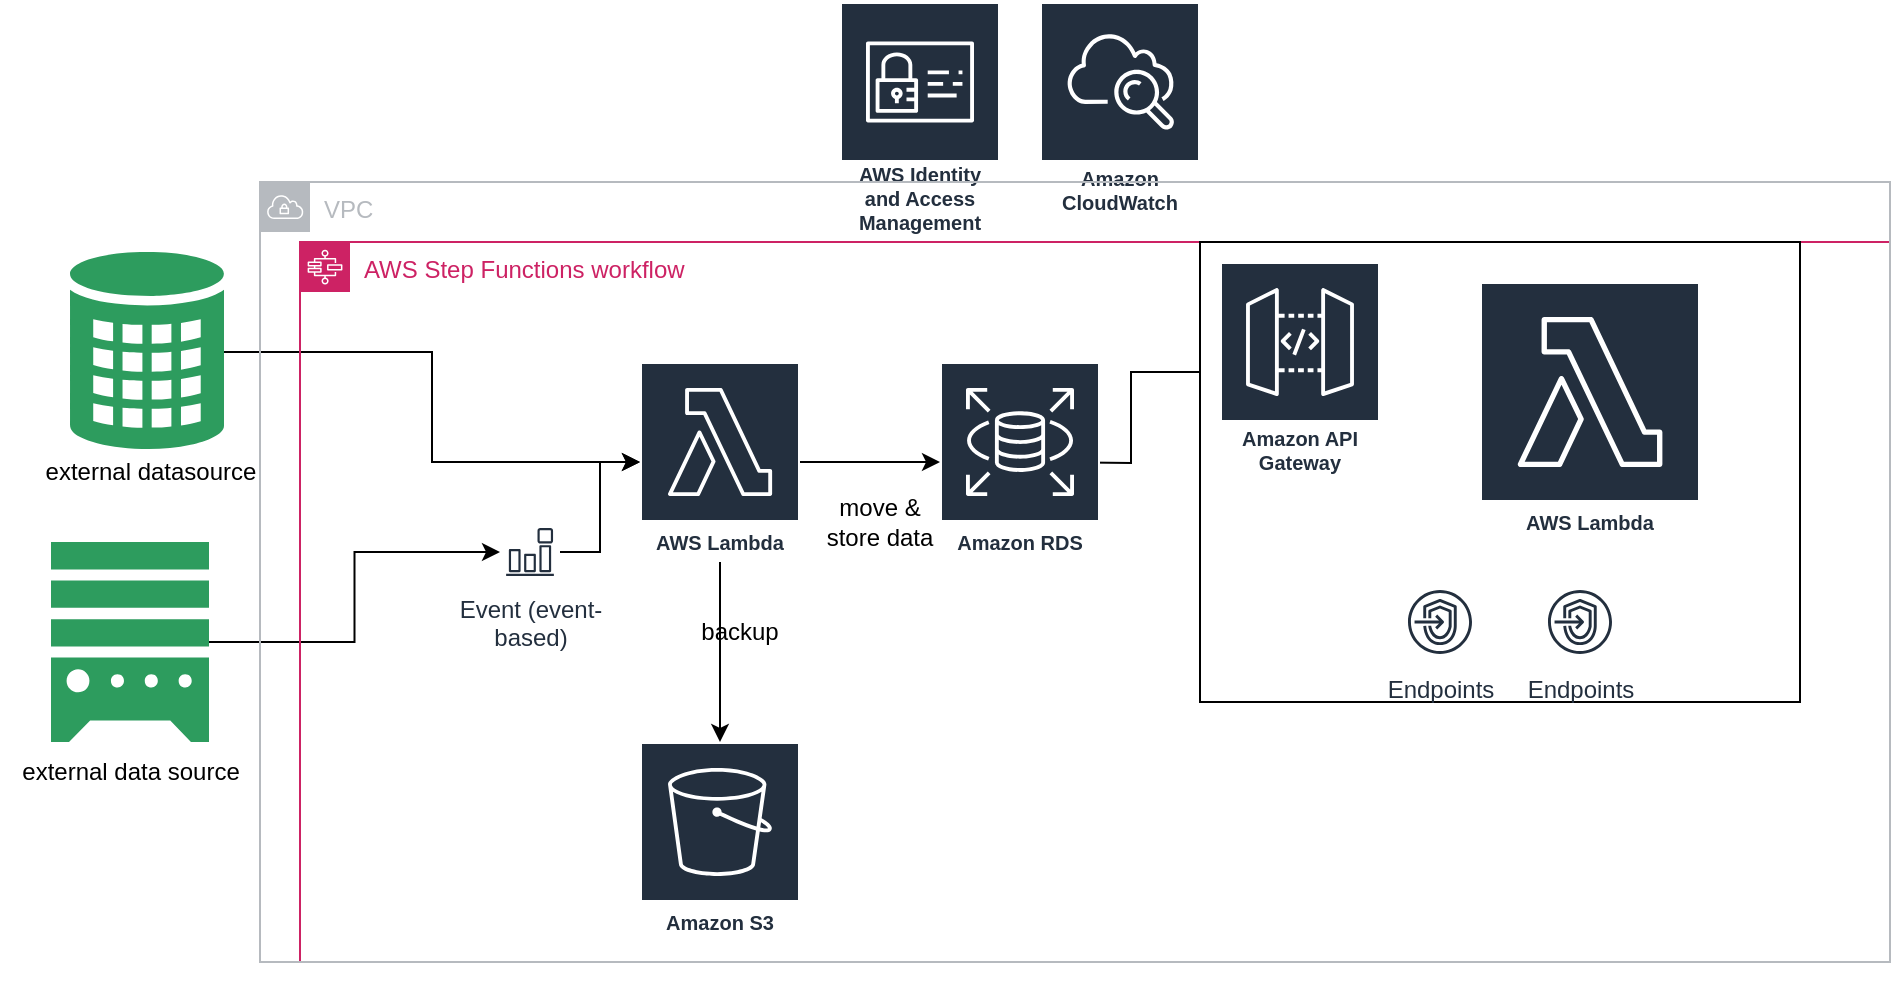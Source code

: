 <mxfile version="21.6.5" type="device">
  <diagram name="Page-1" id="kNhSwq7wsO6J637tmKPx">
    <mxGraphModel dx="2646" dy="825" grid="1" gridSize="10" guides="1" tooltips="1" connect="1" arrows="1" fold="1" page="1" pageScale="1" pageWidth="827" pageHeight="1169" math="0" shadow="0">
      <root>
        <mxCell id="0" />
        <mxCell id="1" parent="0" />
        <mxCell id="TtMKmNu47GIyOLjUPErS-3" value="AWS Identity and Access Management" style="sketch=0;outlineConnect=0;fontColor=#232F3E;gradientColor=none;strokeColor=#ffffff;fillColor=#232F3E;dashed=0;verticalLabelPosition=middle;verticalAlign=bottom;align=center;html=1;whiteSpace=wrap;fontSize=10;fontStyle=1;spacing=3;shape=mxgraph.aws4.productIcon;prIcon=mxgraph.aws4.identity_and_access_management;" parent="1" vertex="1">
          <mxGeometry x="220" y="460" width="80" height="120" as="geometry" />
        </mxCell>
        <mxCell id="TtMKmNu47GIyOLjUPErS-8" value="Amazon CloudWatch" style="sketch=0;outlineConnect=0;fontColor=#232F3E;gradientColor=none;strokeColor=#ffffff;fillColor=#232F3E;dashed=0;verticalLabelPosition=middle;verticalAlign=bottom;align=center;html=1;whiteSpace=wrap;fontSize=10;fontStyle=1;spacing=3;shape=mxgraph.aws4.productIcon;prIcon=mxgraph.aws4.cloudwatch;" parent="1" vertex="1">
          <mxGeometry x="320" y="460" width="80" height="110" as="geometry" />
        </mxCell>
        <mxCell id="TtMKmNu47GIyOLjUPErS-28" style="edgeStyle=orthogonalEdgeStyle;rounded=0;orthogonalLoop=1;jettySize=auto;html=1;" parent="1" source="TtMKmNu47GIyOLjUPErS-21" target="TtMKmNu47GIyOLjUPErS-2" edge="1">
          <mxGeometry relative="1" as="geometry">
            <mxPoint x="280" y="740" as="sourcePoint" />
            <Array as="points">
              <mxPoint x="160" y="840" />
            </Array>
          </mxGeometry>
        </mxCell>
        <mxCell id="TtMKmNu47GIyOLjUPErS-29" style="edgeStyle=orthogonalEdgeStyle;rounded=0;orthogonalLoop=1;jettySize=auto;html=1;" parent="1" target="TtMKmNu47GIyOLjUPErS-5" edge="1">
          <mxGeometry relative="1" as="geometry">
            <mxPoint x="320" y="690" as="sourcePoint" />
            <mxPoint x="360" y="690" as="targetPoint" />
          </mxGeometry>
        </mxCell>
        <mxCell id="TtMKmNu47GIyOLjUPErS-19" value="" style="group" parent="1" vertex="1" connectable="0">
          <mxGeometry x="-200" y="730" width="130" height="130" as="geometry" />
        </mxCell>
        <mxCell id="TtMKmNu47GIyOLjUPErS-17" value="" style="sketch=0;html=1;aspect=fixed;strokeColor=none;shadow=0;align=center;fillColor=#2D9C5E;verticalAlign=top;labelPosition=center;verticalLabelPosition=bottom;shape=mxgraph.gcp2.external_data_resource" parent="TtMKmNu47GIyOLjUPErS-19" vertex="1">
          <mxGeometry x="25.5" width="79" height="100" as="geometry" />
        </mxCell>
        <mxCell id="TtMKmNu47GIyOLjUPErS-18" value="external data source" style="text;html=1;align=center;verticalAlign=middle;resizable=0;points=[];autosize=1;strokeColor=none;fillColor=none;" parent="TtMKmNu47GIyOLjUPErS-19" vertex="1">
          <mxGeometry y="100" width="130" height="30" as="geometry" />
        </mxCell>
        <mxCell id="TtMKmNu47GIyOLjUPErS-20" value="" style="group" parent="1" vertex="1" connectable="0">
          <mxGeometry x="-190" y="585" width="130" height="125" as="geometry" />
        </mxCell>
        <mxCell id="TtMKmNu47GIyOLjUPErS-13" value="" style="sketch=0;html=1;aspect=fixed;strokeColor=none;shadow=0;align=center;fillColor=#2D9C5E;verticalAlign=top;labelPosition=center;verticalLabelPosition=bottom;shape=mxgraph.gcp2.external_data_center" parent="TtMKmNu47GIyOLjUPErS-20" vertex="1">
          <mxGeometry x="25" width="77" height="100" as="geometry" />
        </mxCell>
        <mxCell id="TtMKmNu47GIyOLjUPErS-14" value="external datasource&lt;br&gt;" style="text;html=1;align=center;verticalAlign=middle;resizable=0;points=[];autosize=1;strokeColor=none;fillColor=none;" parent="TtMKmNu47GIyOLjUPErS-20" vertex="1">
          <mxGeometry y="95" width="130" height="30" as="geometry" />
        </mxCell>
        <mxCell id="TtMKmNu47GIyOLjUPErS-27" style="edgeStyle=orthogonalEdgeStyle;rounded=0;orthogonalLoop=1;jettySize=auto;html=1;" parent="1" source="TtMKmNu47GIyOLjUPErS-21" edge="1">
          <mxGeometry relative="1" as="geometry">
            <mxPoint x="270" y="690" as="targetPoint" />
          </mxGeometry>
        </mxCell>
        <mxCell id="TtMKmNu47GIyOLjUPErS-21" value="AWS Lambda" style="sketch=0;outlineConnect=0;fontColor=#232F3E;gradientColor=none;strokeColor=#ffffff;fillColor=#232F3E;dashed=0;verticalLabelPosition=middle;verticalAlign=bottom;align=center;html=1;whiteSpace=wrap;fontSize=10;fontStyle=1;spacing=3;shape=mxgraph.aws4.productIcon;prIcon=mxgraph.aws4.lambda;" parent="1" vertex="1">
          <mxGeometry x="120" y="640" width="80" height="100" as="geometry" />
        </mxCell>
        <mxCell id="TtMKmNu47GIyOLjUPErS-23" style="edgeStyle=orthogonalEdgeStyle;rounded=0;orthogonalLoop=1;jettySize=auto;html=1;" parent="1" source="TtMKmNu47GIyOLjUPErS-13" target="TtMKmNu47GIyOLjUPErS-21" edge="1">
          <mxGeometry relative="1" as="geometry" />
        </mxCell>
        <mxCell id="TtMKmNu47GIyOLjUPErS-24" style="edgeStyle=orthogonalEdgeStyle;rounded=0;orthogonalLoop=1;jettySize=auto;html=1;" parent="1" source="Ivw6Amlph15xoAW9FYOj-2" target="TtMKmNu47GIyOLjUPErS-21" edge="1">
          <mxGeometry relative="1" as="geometry" />
        </mxCell>
        <mxCell id="Ivw6Amlph15xoAW9FYOj-3" value="" style="edgeStyle=orthogonalEdgeStyle;rounded=0;orthogonalLoop=1;jettySize=auto;html=1;" edge="1" parent="1" source="TtMKmNu47GIyOLjUPErS-17" target="Ivw6Amlph15xoAW9FYOj-2">
          <mxGeometry relative="1" as="geometry">
            <mxPoint x="25" y="760" as="sourcePoint" />
            <mxPoint x="120" y="690" as="targetPoint" />
          </mxGeometry>
        </mxCell>
        <mxCell id="Ivw6Amlph15xoAW9FYOj-2" value="Event (event-&#xa;based)" style="sketch=0;outlineConnect=0;fontColor=#232F3E;gradientColor=none;strokeColor=#232F3E;fillColor=#ffffff;dashed=0;verticalLabelPosition=bottom;verticalAlign=top;align=center;html=1;fontSize=12;fontStyle=0;aspect=fixed;shape=mxgraph.aws4.resourceIcon;resIcon=mxgraph.aws4.event_event_based;" vertex="1" parent="1">
          <mxGeometry x="50" y="720" width="30" height="30" as="geometry" />
        </mxCell>
        <mxCell id="Ivw6Amlph15xoAW9FYOj-11" value="AWS Step Functions workflow" style="points=[[0,0],[0.25,0],[0.5,0],[0.75,0],[1,0],[1,0.25],[1,0.5],[1,0.75],[1,1],[0.75,1],[0.5,1],[0.25,1],[0,1],[0,0.75],[0,0.5],[0,0.25]];outlineConnect=0;gradientColor=none;html=1;whiteSpace=wrap;fontSize=12;fontStyle=0;container=1;pointerEvents=0;collapsible=0;recursiveResize=0;shape=mxgraph.aws4.group;grIcon=mxgraph.aws4.group_aws_step_functions_workflow;strokeColor=#CD2264;fillColor=none;verticalAlign=top;align=left;spacingLeft=30;fontColor=#CD2264;dashed=0;" vertex="1" parent="1">
          <mxGeometry x="-50" y="580" width="795" height="360" as="geometry" />
        </mxCell>
        <mxCell id="Ivw6Amlph15xoAW9FYOj-13" value="" style="rounded=0;whiteSpace=wrap;html=1;" vertex="1" parent="Ivw6Amlph15xoAW9FYOj-11">
          <mxGeometry x="450" width="300" height="230" as="geometry" />
        </mxCell>
        <mxCell id="TtMKmNu47GIyOLjUPErS-6" value="Endpoints" style="sketch=0;outlineConnect=0;fontColor=#232F3E;gradientColor=none;strokeColor=#232F3E;fillColor=#ffffff;dashed=0;verticalLabelPosition=bottom;verticalAlign=top;align=center;html=1;fontSize=12;fontStyle=0;aspect=fixed;shape=mxgraph.aws4.resourceIcon;resIcon=mxgraph.aws4.endpoints;" parent="Ivw6Amlph15xoAW9FYOj-11" vertex="1">
          <mxGeometry x="620" y="170" width="40" height="40" as="geometry" />
        </mxCell>
        <mxCell id="Ivw6Amlph15xoAW9FYOj-12" value="AWS Lambda" style="sketch=0;outlineConnect=0;fontColor=#232F3E;gradientColor=none;strokeColor=#ffffff;fillColor=#232F3E;dashed=0;verticalLabelPosition=middle;verticalAlign=bottom;align=center;html=1;whiteSpace=wrap;fontSize=10;fontStyle=1;spacing=3;shape=mxgraph.aws4.productIcon;prIcon=mxgraph.aws4.lambda;" vertex="1" parent="Ivw6Amlph15xoAW9FYOj-11">
          <mxGeometry x="590" y="20" width="110" height="130" as="geometry" />
        </mxCell>
        <mxCell id="TtMKmNu47GIyOLjUPErS-5" value="Amazon API Gateway" style="sketch=0;outlineConnect=0;fontColor=#232F3E;gradientColor=none;strokeColor=#ffffff;fillColor=#232F3E;dashed=0;verticalLabelPosition=middle;verticalAlign=bottom;align=center;html=1;whiteSpace=wrap;fontSize=10;fontStyle=1;spacing=3;shape=mxgraph.aws4.productIcon;prIcon=mxgraph.aws4.api_gateway;" parent="Ivw6Amlph15xoAW9FYOj-11" vertex="1">
          <mxGeometry x="460" y="10" width="80" height="110" as="geometry" />
        </mxCell>
        <mxCell id="TtMKmNu47GIyOLjUPErS-7" value="Endpoints" style="sketch=0;outlineConnect=0;fontColor=#232F3E;gradientColor=none;strokeColor=#232F3E;fillColor=#ffffff;dashed=0;verticalLabelPosition=bottom;verticalAlign=top;align=center;html=1;fontSize=12;fontStyle=0;aspect=fixed;shape=mxgraph.aws4.resourceIcon;resIcon=mxgraph.aws4.endpoints;" parent="Ivw6Amlph15xoAW9FYOj-11" vertex="1">
          <mxGeometry x="550" y="170" width="40" height="40" as="geometry" />
        </mxCell>
        <mxCell id="TtMKmNu47GIyOLjUPErS-2" value="Amazon S3" style="sketch=0;outlineConnect=0;fontColor=#232F3E;gradientColor=none;strokeColor=#ffffff;fillColor=#232F3E;dashed=0;verticalLabelPosition=middle;verticalAlign=bottom;align=center;html=1;whiteSpace=wrap;fontSize=10;fontStyle=1;spacing=3;shape=mxgraph.aws4.productIcon;prIcon=mxgraph.aws4.s3;" parent="Ivw6Amlph15xoAW9FYOj-11" vertex="1">
          <mxGeometry x="170" y="250" width="80" height="100" as="geometry" />
        </mxCell>
        <mxCell id="Ivw6Amlph15xoAW9FYOj-4" value="backup" style="text;html=1;strokeColor=none;fillColor=none;align=center;verticalAlign=middle;whiteSpace=wrap;rounded=0;" vertex="1" parent="Ivw6Amlph15xoAW9FYOj-11">
          <mxGeometry x="190" y="180" width="60" height="30" as="geometry" />
        </mxCell>
        <mxCell id="Ivw6Amlph15xoAW9FYOj-17" value="Amazon RDS" style="sketch=0;outlineConnect=0;fontColor=#232F3E;gradientColor=none;strokeColor=#ffffff;fillColor=#232F3E;dashed=0;verticalLabelPosition=middle;verticalAlign=bottom;align=center;html=1;whiteSpace=wrap;fontSize=10;fontStyle=1;spacing=3;shape=mxgraph.aws4.productIcon;prIcon=mxgraph.aws4.rds;" vertex="1" parent="Ivw6Amlph15xoAW9FYOj-11">
          <mxGeometry x="320" y="60" width="80" height="100" as="geometry" />
        </mxCell>
        <mxCell id="TtMKmNu47GIyOLjUPErS-10" value="VPC" style="sketch=0;outlineConnect=0;gradientColor=none;html=1;whiteSpace=wrap;fontSize=12;fontStyle=0;shape=mxgraph.aws4.group;grIcon=mxgraph.aws4.group_vpc;strokeColor=#B6BABF;fillColor=none;verticalAlign=top;align=left;spacingLeft=30;fontColor=#B6BABF;dashed=0;movable=1;resizable=1;rotatable=1;deletable=1;editable=1;locked=0;connectable=1;" parent="Ivw6Amlph15xoAW9FYOj-11" vertex="1">
          <mxGeometry x="-20" y="-30" width="815" height="390" as="geometry" />
        </mxCell>
        <mxCell id="Ivw6Amlph15xoAW9FYOj-5" value="move &amp;amp; store data" style="text;html=1;strokeColor=none;fillColor=none;align=center;verticalAlign=middle;whiteSpace=wrap;rounded=0;" vertex="1" parent="1">
          <mxGeometry x="210" y="705" width="60" height="30" as="geometry" />
        </mxCell>
        <mxCell id="Ivw6Amlph15xoAW9FYOj-16" style="edgeStyle=orthogonalEdgeStyle;rounded=0;orthogonalLoop=1;jettySize=auto;html=1;exitX=0.5;exitY=1;exitDx=0;exitDy=0;" edge="1" parent="1" source="Ivw6Amlph15xoAW9FYOj-11" target="Ivw6Amlph15xoAW9FYOj-11">
          <mxGeometry relative="1" as="geometry" />
        </mxCell>
      </root>
    </mxGraphModel>
  </diagram>
</mxfile>
